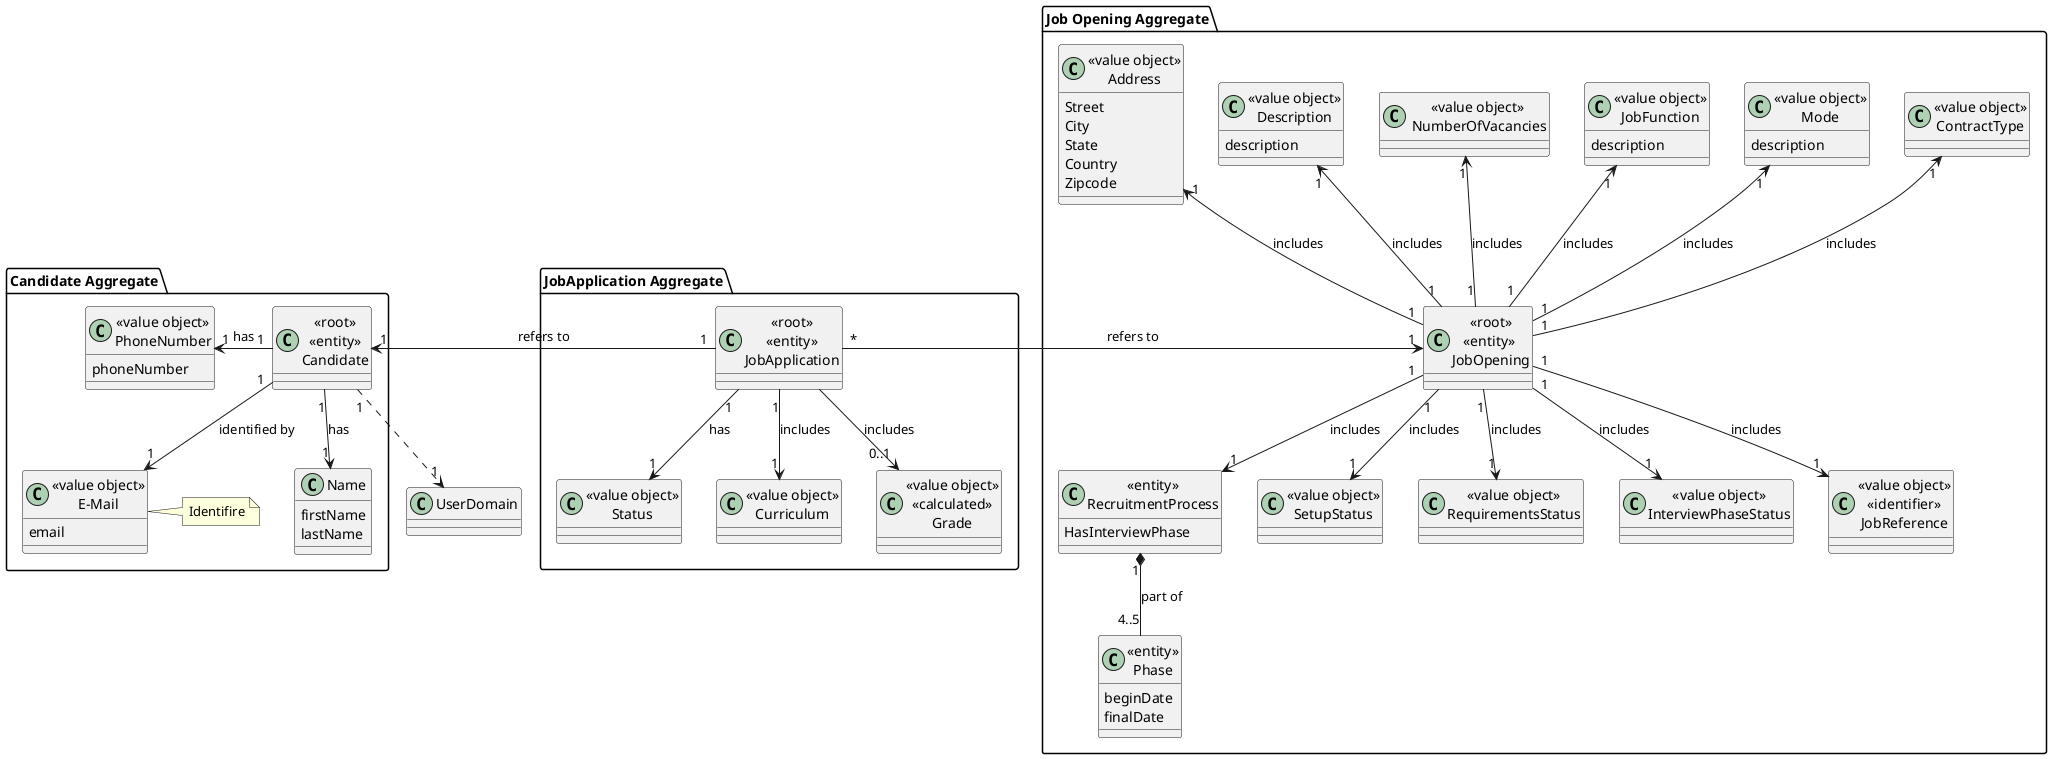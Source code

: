 @startuml
'https://plantuml.com/class-diagram

package "Candidate Aggregate"{
    class "«root»\n«entity»\nCandidate" as Candidate{

    }
    note as EmailCandidate
                      Identifire
                     end note


    class "Name" as Name {
        firstName
        lastName
    }

    class "«value object»\nPhoneNumber" as PhoneNumber{
    phoneNumber
    }

     class "«value object»\nE-Mail" as EMail{
     email
     }

}

package "JobApplication Aggregate"{
    class "«root»\n«entity»\nJobApplication" as JobApplication{

    }
    class "«value object»\nStatus" as Status{
    }



    class "«value object»\nCurriculum" as Curriculum{
    }


    class "«value object»\n«calculated»\nGrade" as Grade2{}

}


class UserDomain{
}

package "Job Opening Aggregate"{

    class "«entity»\nRecruitmentProcess" as RecruitmentProcess{
        HasInterviewPhase
    }


     class "«entity»\nPhase" as Phase{
         beginDate
         finalDate
     }


    class "«root»\n«entity» \nJobOpening" as JobOpening{


    }

    class "«value object»\nSetupStatus" as SetupStatus {
    }

    class "«value object»\nRequirementsStatus" as  RequirementsStatus{
    }

    class "«value object»\nInterviewPhaseStatus" as InterviewPhaseStatus{
    }

     class "«value object»\nContractType" as ContractType{
     }

    class "«value object»\nMode" as Mode{
        description
    }

    class "«value object»\nJobFunction" as JobFunction{
         description
    }

    class "«value object»\n NumberOfVacancies" as  NumberOfVacancies{

    }

    class "«value object»\nDescription" as Description{
         description
    }


    class "«value object»\nAddress" as Address1{
        Street
        City
        State
        Country
        Zipcode
    }

    class "«value object»\n«identifier»\nJobReference" as JobReference{
    }

}




EmailCandidate.EMail
Candidate "1"-->"1" EMail :identified by
PhoneNumber "1"<-"1" Candidate :has
Candidate"1" --> "1" Name : has

Candidate "1"..>"1" UserDomain

JobApplication"1"-->"1" Curriculum : includes
JobApplication --> "0..1" Grade2 : includes
JobApplication "1"-->"1" Status : has
JobApplication "1" -> "1" Candidate :refers to

Mode "1" <-- "1"JobOpening : includes
JobFunction "1" <-- "1"JobOpening : includes
NumberOfVacancies "1" <-- "1"JobOpening : includes
Description "1" <-- "1"JobOpening : includes
Address1"1" <-- "1"JobOpening : includes
ContractType "1" <--"1" JobOpening : includes
JobOpening "1"-->"1" JobReference : includes
JobOpening "1"-->"1" SetupStatus : includes
JobOpening "1"-->"1" RequirementsStatus : includes
JobOpening "1"-->"1" InterviewPhaseStatus : includes
JobApplication "*"->"1"JobOpening : refers to
JobOpening "1" --> "1"RecruitmentProcess :includes
RecruitmentProcess "1" *--"4..5" Phase :part of

@enduml